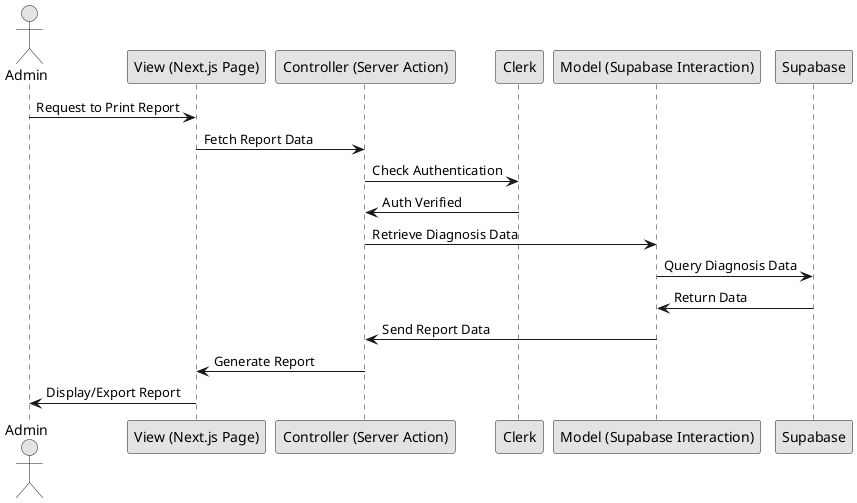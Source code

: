 @startuml
skinparam monochrome true

actor Admin
participant "View (Next.js Page)" as View
participant "Controller (Server Action)" as Controller
participant "Clerk" as Clerk
participant "Model (Supabase Interaction)" as Model
participant "Supabase" as Supabase

Admin -> View: Request to Print Report
View -> Controller: Fetch Report Data
Controller -> Clerk: Check Authentication
Clerk -> Controller: Auth Verified
Controller -> Model: Retrieve Diagnosis Data
Model -> Supabase: Query Diagnosis Data
Supabase -> Model: Return Data
Model -> Controller: Send Report Data
Controller -> View: Generate Report
View -> Admin: Display/Export Report

@enduml